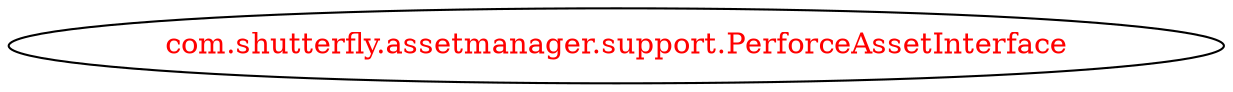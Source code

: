 digraph dependencyGraph {
 concentrate=true;
 ranksep="2.0";
 rankdir="LR"; 
 splines="ortho";
"com.shutterfly.assetmanager.support.PerforceAssetInterface" [fontcolor="red"];
}